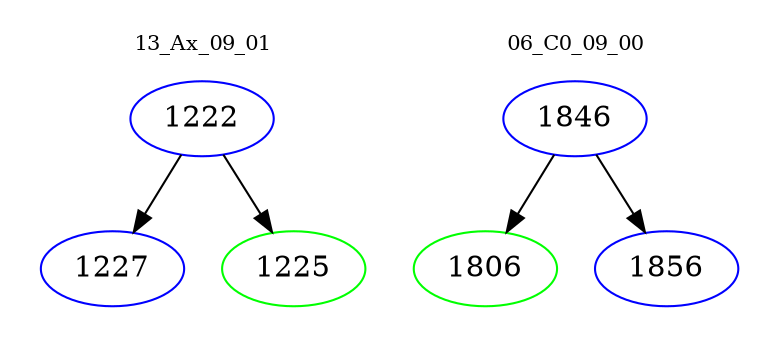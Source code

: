 digraph{
subgraph cluster_0 {
color = white
label = "13_Ax_09_01";
fontsize=10;
T0_1222 [label="1222", color="blue"]
T0_1222 -> T0_1227 [color="black"]
T0_1227 [label="1227", color="blue"]
T0_1222 -> T0_1225 [color="black"]
T0_1225 [label="1225", color="green"]
}
subgraph cluster_1 {
color = white
label = "06_C0_09_00";
fontsize=10;
T1_1846 [label="1846", color="blue"]
T1_1846 -> T1_1806 [color="black"]
T1_1806 [label="1806", color="green"]
T1_1846 -> T1_1856 [color="black"]
T1_1856 [label="1856", color="blue"]
}
}
